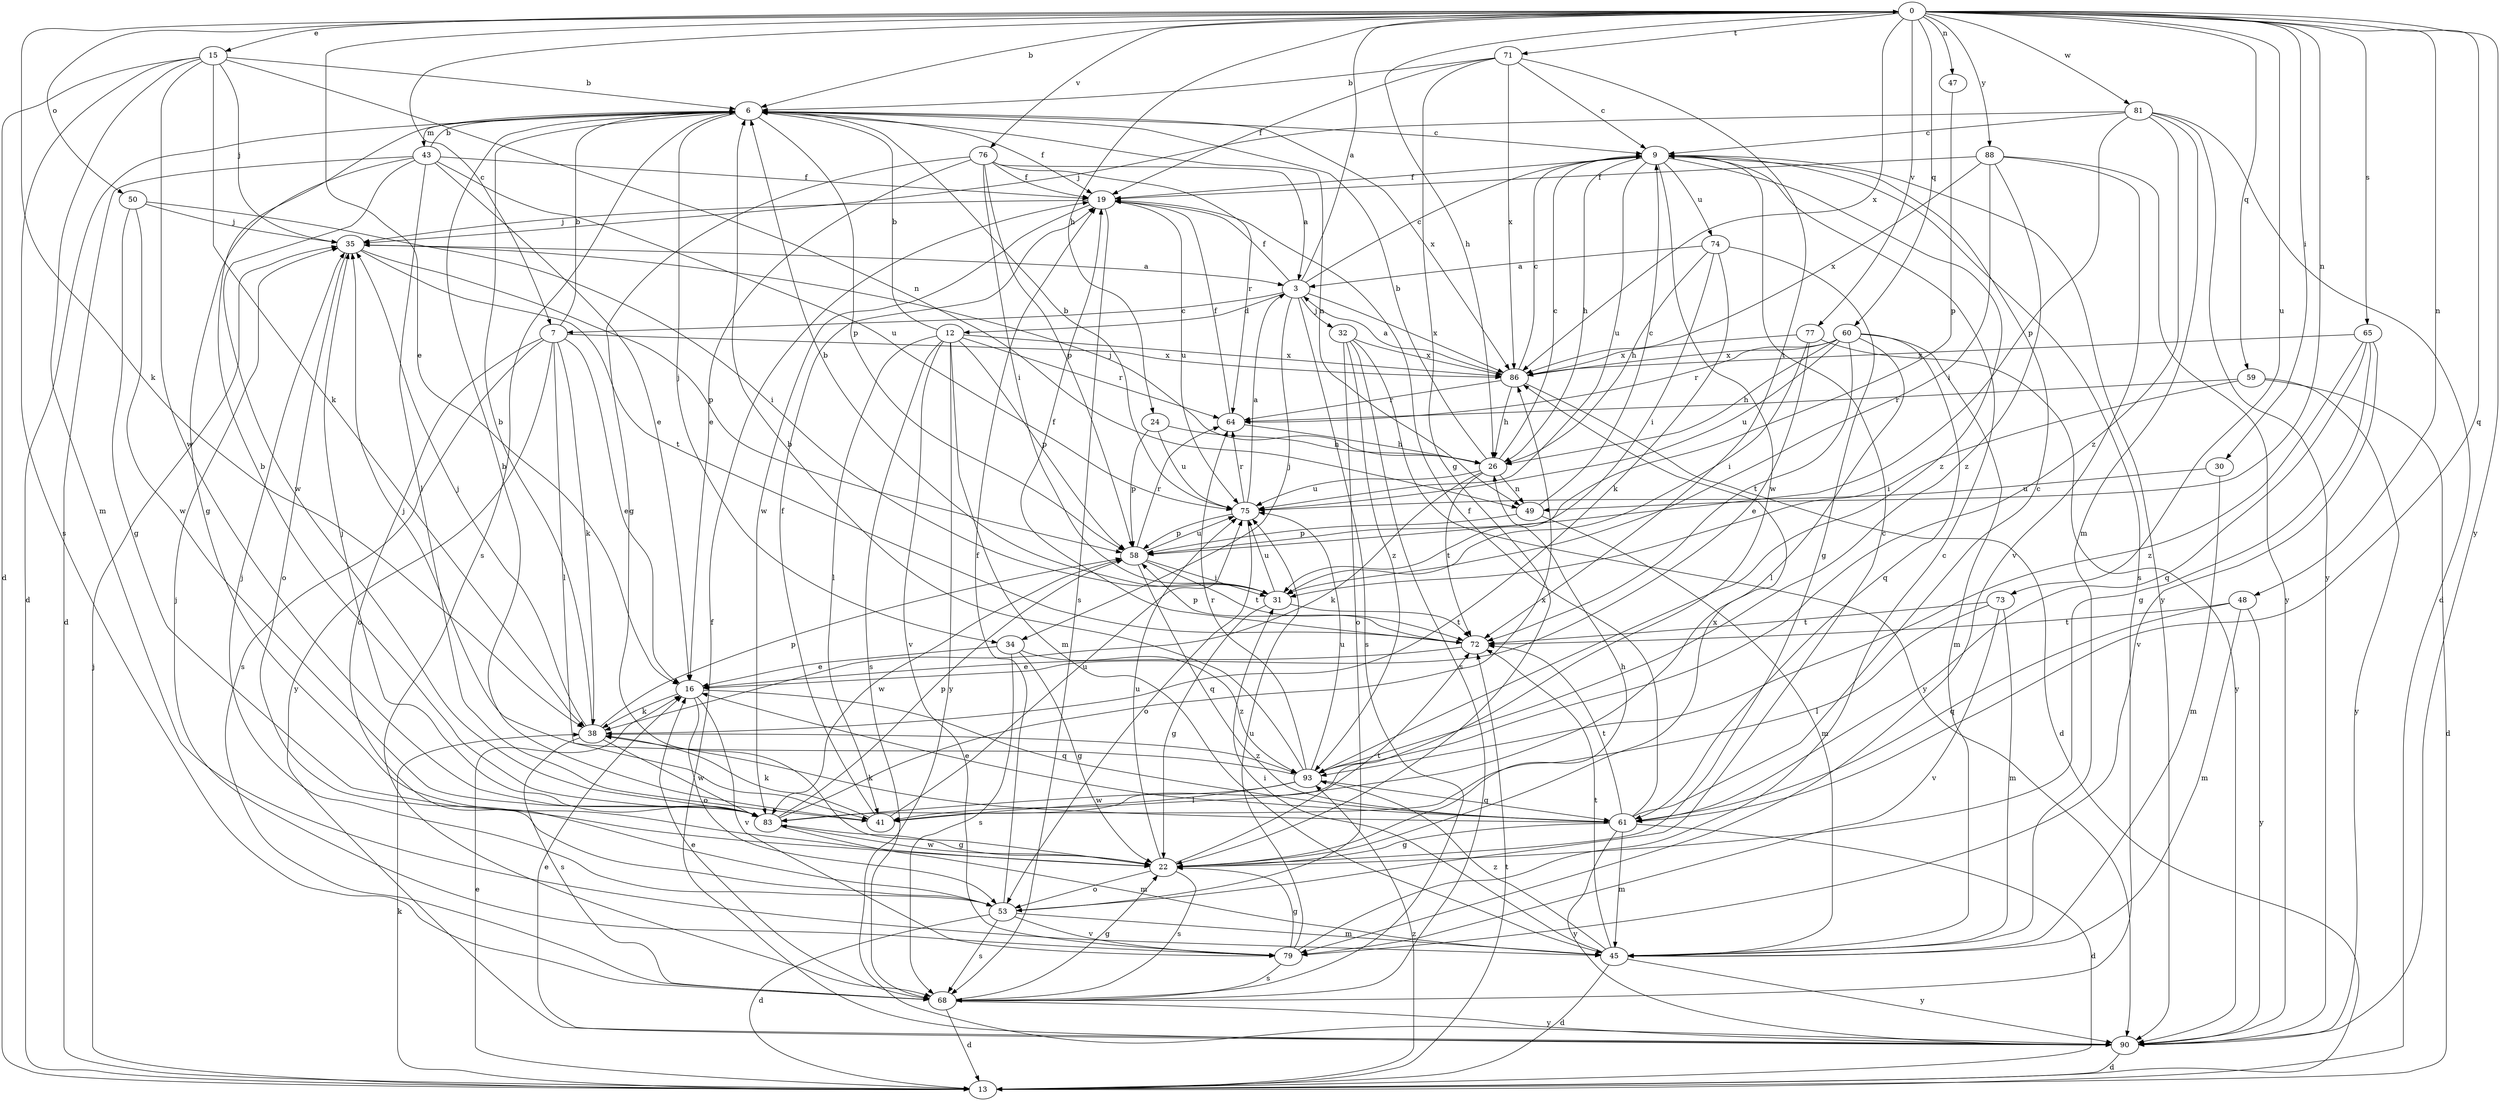strict digraph  {
0;
3;
6;
7;
9;
12;
13;
15;
16;
19;
22;
24;
26;
30;
31;
32;
34;
35;
38;
41;
43;
45;
47;
48;
49;
50;
53;
58;
59;
60;
61;
64;
65;
68;
71;
72;
73;
74;
75;
76;
77;
79;
81;
83;
86;
88;
90;
93;
0 -> 6  [label=b];
0 -> 7  [label=c];
0 -> 15  [label=e];
0 -> 16  [label=e];
0 -> 24  [label=h];
0 -> 26  [label=h];
0 -> 30  [label=i];
0 -> 38  [label=k];
0 -> 47  [label=n];
0 -> 48  [label=n];
0 -> 49  [label=n];
0 -> 50  [label=o];
0 -> 59  [label=q];
0 -> 60  [label=q];
0 -> 61  [label=q];
0 -> 65  [label=s];
0 -> 71  [label=t];
0 -> 73  [label=u];
0 -> 76  [label=v];
0 -> 77  [label=v];
0 -> 81  [label=w];
0 -> 86  [label=x];
0 -> 88  [label=y];
0 -> 90  [label=y];
3 -> 0  [label=a];
3 -> 7  [label=c];
3 -> 9  [label=c];
3 -> 12  [label=d];
3 -> 19  [label=f];
3 -> 32  [label=j];
3 -> 34  [label=j];
3 -> 68  [label=s];
3 -> 86  [label=x];
6 -> 9  [label=c];
6 -> 13  [label=d];
6 -> 19  [label=f];
6 -> 34  [label=j];
6 -> 43  [label=m];
6 -> 49  [label=n];
6 -> 58  [label=p];
6 -> 68  [label=s];
6 -> 86  [label=x];
7 -> 6  [label=b];
7 -> 16  [label=e];
7 -> 38  [label=k];
7 -> 41  [label=l];
7 -> 53  [label=o];
7 -> 68  [label=s];
7 -> 86  [label=x];
7 -> 90  [label=y];
9 -> 19  [label=f];
9 -> 26  [label=h];
9 -> 68  [label=s];
9 -> 74  [label=u];
9 -> 75  [label=u];
9 -> 83  [label=w];
9 -> 90  [label=y];
9 -> 93  [label=z];
12 -> 6  [label=b];
12 -> 41  [label=l];
12 -> 45  [label=m];
12 -> 58  [label=p];
12 -> 64  [label=r];
12 -> 68  [label=s];
12 -> 79  [label=v];
12 -> 86  [label=x];
12 -> 90  [label=y];
13 -> 16  [label=e];
13 -> 35  [label=j];
13 -> 38  [label=k];
13 -> 72  [label=t];
13 -> 93  [label=z];
15 -> 6  [label=b];
15 -> 13  [label=d];
15 -> 35  [label=j];
15 -> 38  [label=k];
15 -> 45  [label=m];
15 -> 49  [label=n];
15 -> 68  [label=s];
15 -> 83  [label=w];
16 -> 38  [label=k];
16 -> 53  [label=o];
16 -> 61  [label=q];
16 -> 79  [label=v];
19 -> 35  [label=j];
19 -> 68  [label=s];
19 -> 75  [label=u];
19 -> 83  [label=w];
22 -> 26  [label=h];
22 -> 53  [label=o];
22 -> 68  [label=s];
22 -> 72  [label=t];
22 -> 75  [label=u];
22 -> 83  [label=w];
22 -> 86  [label=x];
24 -> 26  [label=h];
24 -> 58  [label=p];
24 -> 75  [label=u];
26 -> 6  [label=b];
26 -> 9  [label=c];
26 -> 35  [label=j];
26 -> 38  [label=k];
26 -> 49  [label=n];
26 -> 72  [label=t];
26 -> 75  [label=u];
30 -> 45  [label=m];
30 -> 75  [label=u];
31 -> 6  [label=b];
31 -> 22  [label=g];
31 -> 72  [label=t];
31 -> 75  [label=u];
32 -> 53  [label=o];
32 -> 68  [label=s];
32 -> 86  [label=x];
32 -> 90  [label=y];
32 -> 93  [label=z];
34 -> 16  [label=e];
34 -> 22  [label=g];
34 -> 68  [label=s];
34 -> 93  [label=z];
35 -> 3  [label=a];
35 -> 53  [label=o];
35 -> 58  [label=p];
35 -> 72  [label=t];
38 -> 6  [label=b];
38 -> 35  [label=j];
38 -> 58  [label=p];
38 -> 68  [label=s];
38 -> 83  [label=w];
38 -> 93  [label=z];
41 -> 6  [label=b];
41 -> 19  [label=f];
41 -> 38  [label=k];
41 -> 75  [label=u];
43 -> 6  [label=b];
43 -> 13  [label=d];
43 -> 16  [label=e];
43 -> 19  [label=f];
43 -> 22  [label=g];
43 -> 41  [label=l];
43 -> 75  [label=u];
43 -> 83  [label=w];
45 -> 13  [label=d];
45 -> 31  [label=i];
45 -> 72  [label=t];
45 -> 90  [label=y];
45 -> 93  [label=z];
47 -> 58  [label=p];
48 -> 45  [label=m];
48 -> 61  [label=q];
48 -> 72  [label=t];
48 -> 90  [label=y];
49 -> 9  [label=c];
49 -> 45  [label=m];
49 -> 58  [label=p];
50 -> 22  [label=g];
50 -> 31  [label=i];
50 -> 35  [label=j];
50 -> 83  [label=w];
53 -> 9  [label=c];
53 -> 13  [label=d];
53 -> 19  [label=f];
53 -> 35  [label=j];
53 -> 45  [label=m];
53 -> 68  [label=s];
53 -> 79  [label=v];
58 -> 31  [label=i];
58 -> 61  [label=q];
58 -> 64  [label=r];
58 -> 72  [label=t];
58 -> 75  [label=u];
58 -> 83  [label=w];
59 -> 13  [label=d];
59 -> 31  [label=i];
59 -> 64  [label=r];
59 -> 90  [label=y];
60 -> 26  [label=h];
60 -> 41  [label=l];
60 -> 45  [label=m];
60 -> 61  [label=q];
60 -> 64  [label=r];
60 -> 72  [label=t];
60 -> 75  [label=u];
60 -> 86  [label=x];
61 -> 9  [label=c];
61 -> 13  [label=d];
61 -> 16  [label=e];
61 -> 19  [label=f];
61 -> 22  [label=g];
61 -> 38  [label=k];
61 -> 45  [label=m];
61 -> 72  [label=t];
61 -> 90  [label=y];
64 -> 19  [label=f];
64 -> 26  [label=h];
65 -> 22  [label=g];
65 -> 61  [label=q];
65 -> 79  [label=v];
65 -> 86  [label=x];
65 -> 93  [label=z];
68 -> 13  [label=d];
68 -> 16  [label=e];
68 -> 22  [label=g];
68 -> 90  [label=y];
71 -> 6  [label=b];
71 -> 9  [label=c];
71 -> 19  [label=f];
71 -> 22  [label=g];
71 -> 72  [label=t];
71 -> 86  [label=x];
72 -> 16  [label=e];
72 -> 19  [label=f];
72 -> 58  [label=p];
73 -> 41  [label=l];
73 -> 45  [label=m];
73 -> 72  [label=t];
73 -> 79  [label=v];
74 -> 3  [label=a];
74 -> 22  [label=g];
74 -> 26  [label=h];
74 -> 31  [label=i];
74 -> 38  [label=k];
75 -> 3  [label=a];
75 -> 6  [label=b];
75 -> 53  [label=o];
75 -> 58  [label=p];
75 -> 64  [label=r];
76 -> 3  [label=a];
76 -> 16  [label=e];
76 -> 19  [label=f];
76 -> 22  [label=g];
76 -> 31  [label=i];
76 -> 58  [label=p];
76 -> 64  [label=r];
77 -> 16  [label=e];
77 -> 31  [label=i];
77 -> 86  [label=x];
77 -> 90  [label=y];
79 -> 9  [label=c];
79 -> 22  [label=g];
79 -> 35  [label=j];
79 -> 68  [label=s];
79 -> 75  [label=u];
81 -> 9  [label=c];
81 -> 13  [label=d];
81 -> 35  [label=j];
81 -> 45  [label=m];
81 -> 58  [label=p];
81 -> 90  [label=y];
81 -> 93  [label=z];
83 -> 6  [label=b];
83 -> 22  [label=g];
83 -> 35  [label=j];
83 -> 45  [label=m];
83 -> 58  [label=p];
83 -> 86  [label=x];
86 -> 3  [label=a];
86 -> 9  [label=c];
86 -> 13  [label=d];
86 -> 26  [label=h];
86 -> 64  [label=r];
88 -> 19  [label=f];
88 -> 31  [label=i];
88 -> 79  [label=v];
88 -> 86  [label=x];
88 -> 90  [label=y];
88 -> 93  [label=z];
90 -> 13  [label=d];
90 -> 16  [label=e];
90 -> 19  [label=f];
93 -> 6  [label=b];
93 -> 35  [label=j];
93 -> 41  [label=l];
93 -> 61  [label=q];
93 -> 64  [label=r];
93 -> 75  [label=u];
93 -> 83  [label=w];
}
